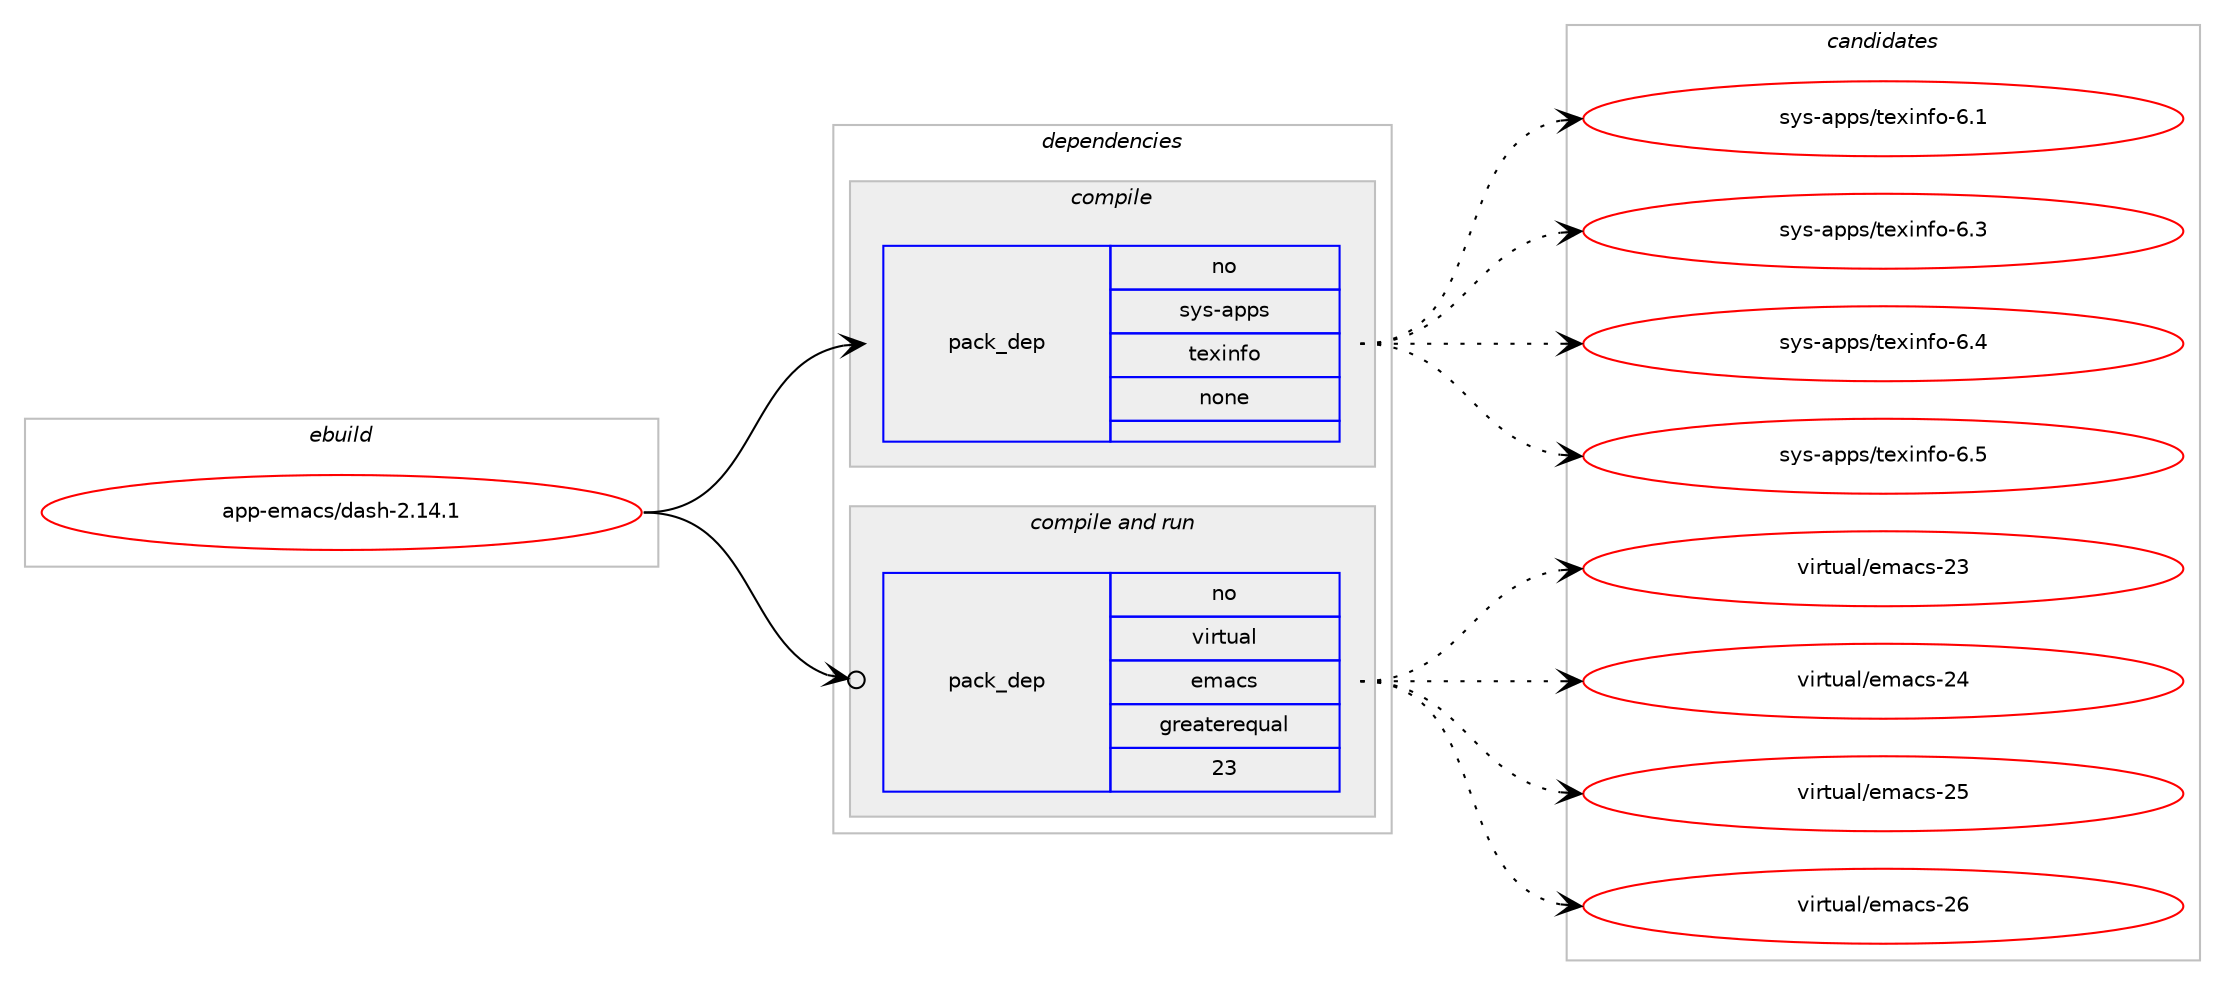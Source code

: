 digraph prolog {

# *************
# Graph options
# *************

newrank=true;
concentrate=true;
compound=true;
graph [rankdir=LR,fontname=Helvetica,fontsize=10,ranksep=1.5];#, ranksep=2.5, nodesep=0.2];
edge  [arrowhead=vee];
node  [fontname=Helvetica,fontsize=10];

# **********
# The ebuild
# **********

subgraph cluster_leftcol {
color=gray;
rank=same;
label=<<i>ebuild</i>>;
id [label="app-emacs/dash-2.14.1", color=red, width=4, href="../app-emacs/dash-2.14.1.svg"];
}

# ****************
# The dependencies
# ****************

subgraph cluster_midcol {
color=gray;
label=<<i>dependencies</i>>;
subgraph cluster_compile {
fillcolor="#eeeeee";
style=filled;
label=<<i>compile</i>>;
subgraph pack463 {
dependency702 [label=<<TABLE BORDER="0" CELLBORDER="1" CELLSPACING="0" CELLPADDING="4" WIDTH="220"><TR><TD ROWSPAN="6" CELLPADDING="30">pack_dep</TD></TR><TR><TD WIDTH="110">no</TD></TR><TR><TD>sys-apps</TD></TR><TR><TD>texinfo</TD></TR><TR><TD>none</TD></TR><TR><TD></TD></TR></TABLE>>, shape=none, color=blue];
}
id:e -> dependency702:w [weight=20,style="solid",arrowhead="vee"];
}
subgraph cluster_compileandrun {
fillcolor="#eeeeee";
style=filled;
label=<<i>compile and run</i>>;
subgraph pack464 {
dependency703 [label=<<TABLE BORDER="0" CELLBORDER="1" CELLSPACING="0" CELLPADDING="4" WIDTH="220"><TR><TD ROWSPAN="6" CELLPADDING="30">pack_dep</TD></TR><TR><TD WIDTH="110">no</TD></TR><TR><TD>virtual</TD></TR><TR><TD>emacs</TD></TR><TR><TD>greaterequal</TD></TR><TR><TD>23</TD></TR></TABLE>>, shape=none, color=blue];
}
id:e -> dependency703:w [weight=20,style="solid",arrowhead="odotvee"];
}
subgraph cluster_run {
fillcolor="#eeeeee";
style=filled;
label=<<i>run</i>>;
}
}

# **************
# The candidates
# **************

subgraph cluster_choices {
rank=same;
color=gray;
label=<<i>candidates</i>>;

subgraph choice463 {
color=black;
nodesep=1;
choice11512111545971121121154711610112010511010211145544649 [label="sys-apps/texinfo-6.1", color=red, width=4,href="../sys-apps/texinfo-6.1.svg"];
choice11512111545971121121154711610112010511010211145544651 [label="sys-apps/texinfo-6.3", color=red, width=4,href="../sys-apps/texinfo-6.3.svg"];
choice11512111545971121121154711610112010511010211145544652 [label="sys-apps/texinfo-6.4", color=red, width=4,href="../sys-apps/texinfo-6.4.svg"];
choice11512111545971121121154711610112010511010211145544653 [label="sys-apps/texinfo-6.5", color=red, width=4,href="../sys-apps/texinfo-6.5.svg"];
dependency702:e -> choice11512111545971121121154711610112010511010211145544649:w [style=dotted,weight="100"];
dependency702:e -> choice11512111545971121121154711610112010511010211145544651:w [style=dotted,weight="100"];
dependency702:e -> choice11512111545971121121154711610112010511010211145544652:w [style=dotted,weight="100"];
dependency702:e -> choice11512111545971121121154711610112010511010211145544653:w [style=dotted,weight="100"];
}
subgraph choice464 {
color=black;
nodesep=1;
choice11810511411611797108471011099799115455051 [label="virtual/emacs-23", color=red, width=4,href="../virtual/emacs-23.svg"];
choice11810511411611797108471011099799115455052 [label="virtual/emacs-24", color=red, width=4,href="../virtual/emacs-24.svg"];
choice11810511411611797108471011099799115455053 [label="virtual/emacs-25", color=red, width=4,href="../virtual/emacs-25.svg"];
choice11810511411611797108471011099799115455054 [label="virtual/emacs-26", color=red, width=4,href="../virtual/emacs-26.svg"];
dependency703:e -> choice11810511411611797108471011099799115455051:w [style=dotted,weight="100"];
dependency703:e -> choice11810511411611797108471011099799115455052:w [style=dotted,weight="100"];
dependency703:e -> choice11810511411611797108471011099799115455053:w [style=dotted,weight="100"];
dependency703:e -> choice11810511411611797108471011099799115455054:w [style=dotted,weight="100"];
}
}

}
